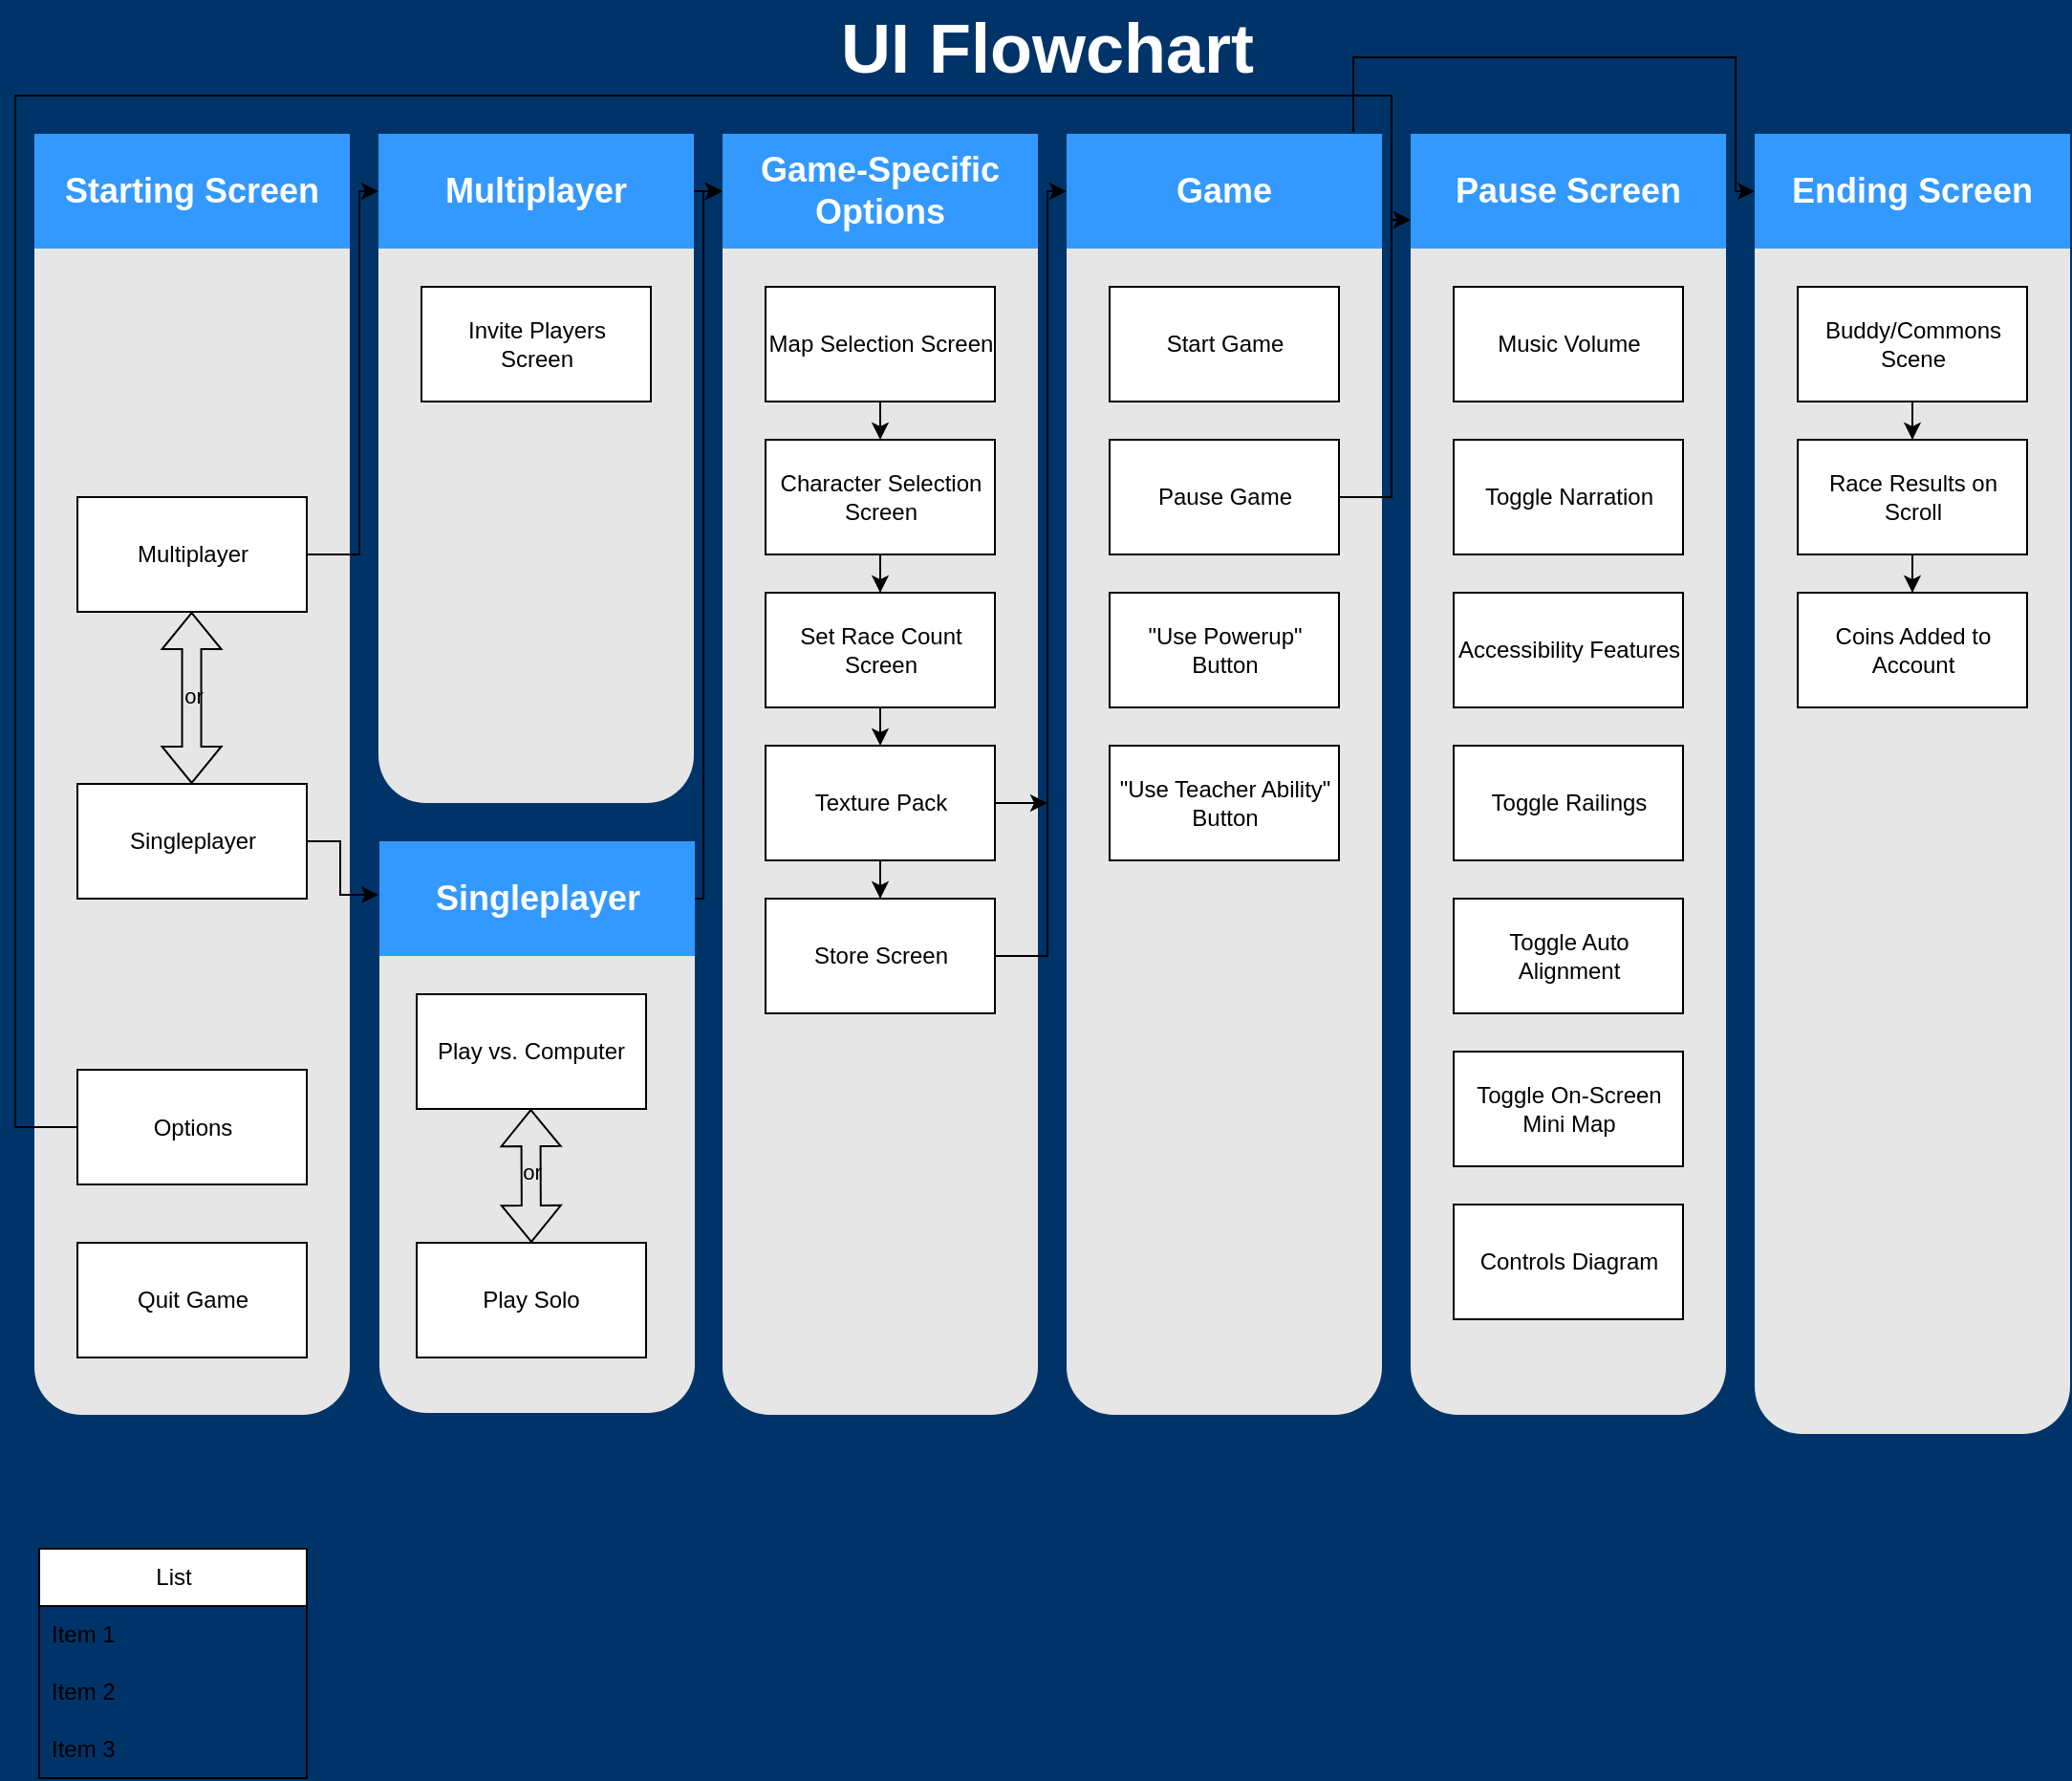 <mxfile version="26.2.15">
  <diagram id="6a731a19-8d31-9384-78a2-239565b7b9f0" name="Page-1">
    <mxGraphModel dx="1763" dy="1177" grid="1" gridSize="10" guides="1" tooltips="1" connect="1" arrows="1" fold="1" page="1" pageScale="1" pageWidth="1169" pageHeight="827" background="#003469" math="0" shadow="0">
      <root>
        <mxCell id="0" />
        <mxCell id="1" parent="0" />
        <mxCell id="2019" value="" style="rounded=1;whiteSpace=wrap;html=1;dashed=1;strokeColor=none;strokeWidth=2;fillColor=#E6E6E6;fontFamily=Verdana;fontSize=12;fontColor=#00BEF2" parent="1" vertex="1">
          <mxGeometry x="40" y="120" width="165" height="670" as="geometry" />
        </mxCell>
        <mxCell id="2020" value="" style="rounded=1;whiteSpace=wrap;html=1;dashed=1;strokeColor=none;strokeWidth=2;fillColor=#E6E6E6;fontFamily=Verdana;fontSize=12;fontColor=#00BEF2" parent="1" vertex="1">
          <mxGeometry x="220" y="120" width="165" height="350" as="geometry" />
        </mxCell>
        <mxCell id="2021" value="" style="rounded=1;whiteSpace=wrap;html=1;dashed=1;strokeColor=none;strokeWidth=2;fillColor=#E6E6E6;fontFamily=Verdana;fontSize=12;fontColor=#00BEF2" parent="1" vertex="1">
          <mxGeometry x="400" y="120" width="165" height="670" as="geometry" />
        </mxCell>
        <mxCell id="2022" value="" style="rounded=1;whiteSpace=wrap;html=1;dashed=1;strokeColor=none;strokeWidth=2;fillColor=#E6E6E6;fontFamily=Verdana;fontSize=12;fontColor=#00BEF2" parent="1" vertex="1">
          <mxGeometry x="580" y="120" width="165" height="670" as="geometry" />
        </mxCell>
        <mxCell id="2023" value="" style="rounded=1;whiteSpace=wrap;html=1;dashed=1;strokeColor=none;strokeWidth=2;fillColor=#E6E6E6;fontFamily=Verdana;fontSize=12;fontColor=#00BEF2" parent="1" vertex="1">
          <mxGeometry x="760" y="120" width="165" height="670" as="geometry" />
        </mxCell>
        <mxCell id="2024" value="" style="rounded=1;whiteSpace=wrap;html=1;dashed=1;strokeColor=none;strokeWidth=2;fillColor=#E6E6E6;fontFamily=Verdana;fontSize=12;fontColor=#00BEF2" parent="1" vertex="1">
          <mxGeometry x="940" y="130" width="165" height="670" as="geometry" />
        </mxCell>
        <mxCell id="2025" value="Starting Screen" style="whiteSpace=wrap;html=1;dashed=1;strokeColor=none;strokeWidth=2;fillColor=#3399FF;fontFamily=Helvetica;fontSize=18;fontColor=#FFFFFF;fontStyle=1" parent="1" vertex="1">
          <mxGeometry x="40" y="120" width="165" height="60" as="geometry" />
        </mxCell>
        <mxCell id="2TeZE-8osMq4zGrxvG5n-2120" style="edgeStyle=orthogonalEdgeStyle;rounded=0;orthogonalLoop=1;jettySize=auto;html=1;exitX=1;exitY=0.5;exitDx=0;exitDy=0;entryX=0;entryY=0.5;entryDx=0;entryDy=0;" edge="1" parent="1" source="2026" target="2027">
          <mxGeometry relative="1" as="geometry" />
        </mxCell>
        <mxCell id="2026" value="Multiplayer" style="whiteSpace=wrap;html=1;dashed=1;strokeColor=none;strokeWidth=2;fillColor=#3399FF;fontFamily=Helvetica;fontSize=18;fontColor=#FFFFFF;fontStyle=1" parent="1" vertex="1">
          <mxGeometry x="220" y="120" width="165" height="60" as="geometry" />
        </mxCell>
        <mxCell id="2027" value="Game-Specific Options" style="whiteSpace=wrap;html=1;dashed=1;strokeColor=none;strokeWidth=2;fillColor=#3399FF;fontFamily=Helvetica;fontSize=18;fontColor=#FFFFFF;fontStyle=1" parent="1" vertex="1">
          <mxGeometry x="400" y="120" width="165" height="60" as="geometry" />
        </mxCell>
        <mxCell id="2TeZE-8osMq4zGrxvG5n-2123" style="edgeStyle=orthogonalEdgeStyle;rounded=0;orthogonalLoop=1;jettySize=auto;html=1;entryX=0;entryY=0.5;entryDx=0;entryDy=0;" edge="1" parent="1" target="2030">
          <mxGeometry relative="1" as="geometry">
            <mxPoint x="730" y="119" as="sourcePoint" />
            <Array as="points">
              <mxPoint x="730" y="119" />
              <mxPoint x="730" y="80" />
              <mxPoint x="930" y="80" />
              <mxPoint x="930" y="150" />
            </Array>
          </mxGeometry>
        </mxCell>
        <mxCell id="2028" value="Game" style="whiteSpace=wrap;html=1;dashed=1;strokeColor=none;strokeWidth=2;fillColor=#3399FF;fontFamily=Helvetica;fontSize=18;fontColor=#FFFFFF;fontStyle=1" parent="1" vertex="1">
          <mxGeometry x="580" y="120" width="165" height="60" as="geometry" />
        </mxCell>
        <mxCell id="2029" value="Pause Screen" style="whiteSpace=wrap;html=1;dashed=1;strokeColor=none;strokeWidth=2;fillColor=#3399FF;fontFamily=Helvetica;fontSize=18;fontColor=#FFFFFF;fontStyle=1" parent="1" vertex="1">
          <mxGeometry x="760" y="120" width="165" height="60" as="geometry" />
        </mxCell>
        <mxCell id="2030" value="Ending Screen" style="whiteSpace=wrap;html=1;dashed=1;strokeColor=none;strokeWidth=2;fillColor=#3399FF;fontFamily=Helvetica;fontSize=18;fontColor=#FFFFFF;fontStyle=1" parent="1" vertex="1">
          <mxGeometry x="940" y="120" width="165" height="60" as="geometry" />
        </mxCell>
        <mxCell id="2047" value="UI Flowchart" style="text;html=1;strokeColor=none;fillColor=none;align=center;verticalAlign=middle;whiteSpace=wrap;overflow=hidden;dashed=1;fontSize=36;fontColor=#FFFFFF;fontFamily=Helvetica;fontStyle=1" parent="1" vertex="1">
          <mxGeometry x="40" y="50" width="1060" height="50" as="geometry" />
        </mxCell>
        <mxCell id="2TeZE-8osMq4zGrxvG5n-2096" value="" style="rounded=1;whiteSpace=wrap;html=1;dashed=1;strokeColor=none;strokeWidth=2;fillColor=#E6E6E6;fontFamily=Verdana;fontSize=12;fontColor=#00BEF2" vertex="1" parent="1">
          <mxGeometry x="220.5" y="490" width="165" height="299" as="geometry" />
        </mxCell>
        <mxCell id="2TeZE-8osMq4zGrxvG5n-2121" style="edgeStyle=orthogonalEdgeStyle;rounded=0;orthogonalLoop=1;jettySize=auto;html=1;exitX=1;exitY=0.5;exitDx=0;exitDy=0;entryX=0;entryY=0.5;entryDx=0;entryDy=0;" edge="1" parent="1" source="2TeZE-8osMq4zGrxvG5n-2097" target="2027">
          <mxGeometry relative="1" as="geometry">
            <Array as="points">
              <mxPoint x="390" y="520" />
              <mxPoint x="390" y="150" />
            </Array>
          </mxGeometry>
        </mxCell>
        <mxCell id="2TeZE-8osMq4zGrxvG5n-2097" value="Singleplayer" style="whiteSpace=wrap;html=1;dashed=1;strokeColor=none;strokeWidth=2;fillColor=#3399FF;fontFamily=Helvetica;fontSize=18;fontColor=#FFFFFF;fontStyle=1" vertex="1" parent="1">
          <mxGeometry x="220.5" y="490" width="165" height="60" as="geometry" />
        </mxCell>
        <mxCell id="2TeZE-8osMq4zGrxvG5n-2099" value="Map Selection Screen" style="rounded=0;whiteSpace=wrap;html=1;" vertex="1" parent="1">
          <mxGeometry x="422.5" y="200" width="120" height="60" as="geometry" />
        </mxCell>
        <mxCell id="2TeZE-8osMq4zGrxvG5n-2141" value="" style="edgeStyle=orthogonalEdgeStyle;rounded=0;orthogonalLoop=1;jettySize=auto;html=1;" edge="1" parent="1" source="2TeZE-8osMq4zGrxvG5n-2100" target="2TeZE-8osMq4zGrxvG5n-2119">
          <mxGeometry relative="1" as="geometry" />
        </mxCell>
        <mxCell id="2TeZE-8osMq4zGrxvG5n-2100" value="Character Selection&lt;div&gt;Screen&lt;/div&gt;" style="rounded=0;whiteSpace=wrap;html=1;" vertex="1" parent="1">
          <mxGeometry x="422.5" y="280" width="120" height="60" as="geometry" />
        </mxCell>
        <mxCell id="2TeZE-8osMq4zGrxvG5n-2140" value="" style="edgeStyle=orthogonalEdgeStyle;rounded=0;orthogonalLoop=1;jettySize=auto;html=1;" edge="1" parent="1" source="2TeZE-8osMq4zGrxvG5n-2101" target="2TeZE-8osMq4zGrxvG5n-2112">
          <mxGeometry relative="1" as="geometry" />
        </mxCell>
        <mxCell id="2TeZE-8osMq4zGrxvG5n-2143" style="edgeStyle=orthogonalEdgeStyle;rounded=0;orthogonalLoop=1;jettySize=auto;html=1;exitX=1;exitY=0.5;exitDx=0;exitDy=0;" edge="1" parent="1" source="2TeZE-8osMq4zGrxvG5n-2101">
          <mxGeometry relative="1" as="geometry">
            <mxPoint x="570" y="469.826" as="targetPoint" />
          </mxGeometry>
        </mxCell>
        <mxCell id="2TeZE-8osMq4zGrxvG5n-2101" value="Texture Pack" style="rounded=0;whiteSpace=wrap;html=1;" vertex="1" parent="1">
          <mxGeometry x="422.5" y="440" width="120" height="60" as="geometry" />
        </mxCell>
        <mxCell id="2TeZE-8osMq4zGrxvG5n-2102" value="Music Volume" style="rounded=0;whiteSpace=wrap;html=1;" vertex="1" parent="1">
          <mxGeometry x="782.5" y="200" width="120" height="60" as="geometry" />
        </mxCell>
        <mxCell id="2TeZE-8osMq4zGrxvG5n-2103" value="Toggle Narration" style="rounded=0;whiteSpace=wrap;html=1;" vertex="1" parent="1">
          <mxGeometry x="782.5" y="280" width="120" height="60" as="geometry" />
        </mxCell>
        <mxCell id="2TeZE-8osMq4zGrxvG5n-2104" value="Invite Players&lt;div&gt;Screen&lt;/div&gt;" style="rounded=0;whiteSpace=wrap;html=1;" vertex="1" parent="1">
          <mxGeometry x="242.5" y="200" width="120" height="60" as="geometry" />
        </mxCell>
        <mxCell id="2TeZE-8osMq4zGrxvG5n-2108" style="edgeStyle=orthogonalEdgeStyle;rounded=0;orthogonalLoop=1;jettySize=auto;html=1;exitX=1;exitY=0.5;exitDx=0;exitDy=0;entryX=0;entryY=0.5;entryDx=0;entryDy=0;" edge="1" parent="1" source="2TeZE-8osMq4zGrxvG5n-2105" target="2026">
          <mxGeometry relative="1" as="geometry">
            <Array as="points">
              <mxPoint x="210" y="340" />
              <mxPoint x="210" y="150" />
            </Array>
          </mxGeometry>
        </mxCell>
        <mxCell id="2TeZE-8osMq4zGrxvG5n-2105" value="Multiplayer" style="rounded=0;whiteSpace=wrap;html=1;" vertex="1" parent="1">
          <mxGeometry x="62.5" y="310" width="120" height="60" as="geometry" />
        </mxCell>
        <mxCell id="2TeZE-8osMq4zGrxvG5n-2107" style="edgeStyle=orthogonalEdgeStyle;rounded=0;orthogonalLoop=1;jettySize=auto;html=1;exitX=1;exitY=0.5;exitDx=0;exitDy=0;" edge="1" parent="1" source="2TeZE-8osMq4zGrxvG5n-2106">
          <mxGeometry relative="1" as="geometry">
            <mxPoint x="220" y="518" as="targetPoint" />
            <Array as="points">
              <mxPoint x="200" y="490" />
              <mxPoint x="200" y="518" />
              <mxPoint x="220" y="518" />
            </Array>
          </mxGeometry>
        </mxCell>
        <mxCell id="2TeZE-8osMq4zGrxvG5n-2106" value="Singleplayer" style="rounded=0;whiteSpace=wrap;html=1;" vertex="1" parent="1">
          <mxGeometry x="62.5" y="460" width="120" height="60" as="geometry" />
        </mxCell>
        <mxCell id="2TeZE-8osMq4zGrxvG5n-2111" style="edgeStyle=orthogonalEdgeStyle;rounded=0;orthogonalLoop=1;jettySize=auto;html=1;exitX=1;exitY=0.5;exitDx=0;exitDy=0;entryX=0;entryY=0.75;entryDx=0;entryDy=0;" edge="1" parent="1" source="2TeZE-8osMq4zGrxvG5n-2109" target="2029">
          <mxGeometry relative="1" as="geometry">
            <mxPoint x="760" y="170" as="targetPoint" />
            <Array as="points">
              <mxPoint x="30" y="640" />
              <mxPoint x="30" y="100" />
              <mxPoint x="750" y="100" />
              <mxPoint x="750" y="165" />
            </Array>
          </mxGeometry>
        </mxCell>
        <mxCell id="2TeZE-8osMq4zGrxvG5n-2109" value="Options" style="rounded=0;whiteSpace=wrap;html=1;" vertex="1" parent="1">
          <mxGeometry x="62.5" y="609.5" width="120" height="60" as="geometry" />
        </mxCell>
        <mxCell id="2TeZE-8osMq4zGrxvG5n-2110" value="Quit Game" style="rounded=0;whiteSpace=wrap;html=1;" vertex="1" parent="1">
          <mxGeometry x="62.5" y="700" width="120" height="60" as="geometry" />
        </mxCell>
        <mxCell id="2TeZE-8osMq4zGrxvG5n-2142" style="edgeStyle=orthogonalEdgeStyle;rounded=0;orthogonalLoop=1;jettySize=auto;html=1;exitX=1;exitY=0.5;exitDx=0;exitDy=0;entryX=0;entryY=0.5;entryDx=0;entryDy=0;" edge="1" parent="1" source="2TeZE-8osMq4zGrxvG5n-2112" target="2028">
          <mxGeometry relative="1" as="geometry">
            <Array as="points">
              <mxPoint x="570" y="550" />
              <mxPoint x="570" y="150" />
            </Array>
          </mxGeometry>
        </mxCell>
        <mxCell id="2TeZE-8osMq4zGrxvG5n-2112" value="Store Screen" style="rounded=0;whiteSpace=wrap;html=1;" vertex="1" parent="1">
          <mxGeometry x="422.5" y="520" width="120" height="60" as="geometry" />
        </mxCell>
        <mxCell id="2TeZE-8osMq4zGrxvG5n-2113" value="Start Game" style="rounded=0;whiteSpace=wrap;html=1;" vertex="1" parent="1">
          <mxGeometry x="602.5" y="200" width="120" height="60" as="geometry" />
        </mxCell>
        <mxCell id="2TeZE-8osMq4zGrxvG5n-2118" style="edgeStyle=orthogonalEdgeStyle;rounded=0;orthogonalLoop=1;jettySize=auto;html=1;exitX=1;exitY=0.5;exitDx=0;exitDy=0;entryX=0;entryY=0.75;entryDx=0;entryDy=0;" edge="1" parent="1" source="2TeZE-8osMq4zGrxvG5n-2114" target="2029">
          <mxGeometry relative="1" as="geometry">
            <mxPoint x="760" y="150" as="targetPoint" />
            <Array as="points">
              <mxPoint x="750" y="310" />
              <mxPoint x="750" y="165" />
            </Array>
          </mxGeometry>
        </mxCell>
        <mxCell id="2TeZE-8osMq4zGrxvG5n-2114" value="Pause Game" style="rounded=0;whiteSpace=wrap;html=1;" vertex="1" parent="1">
          <mxGeometry x="602.5" y="280" width="120" height="60" as="geometry" />
        </mxCell>
        <mxCell id="2TeZE-8osMq4zGrxvG5n-2115" value="&quot;Use Powerup&quot; Button" style="rounded=0;whiteSpace=wrap;html=1;" vertex="1" parent="1">
          <mxGeometry x="602.5" y="360" width="120" height="60" as="geometry" />
        </mxCell>
        <mxCell id="2TeZE-8osMq4zGrxvG5n-2116" value="Accessibility Features" style="rounded=0;whiteSpace=wrap;html=1;" vertex="1" parent="1">
          <mxGeometry x="782.5" y="360" width="120" height="60" as="geometry" />
        </mxCell>
        <mxCell id="2TeZE-8osMq4zGrxvG5n-2117" value="&quot;Use Teacher Ability&quot; Button" style="rounded=0;whiteSpace=wrap;html=1;" vertex="1" parent="1">
          <mxGeometry x="602.5" y="440" width="120" height="60" as="geometry" />
        </mxCell>
        <mxCell id="2TeZE-8osMq4zGrxvG5n-2139" style="edgeStyle=orthogonalEdgeStyle;rounded=0;orthogonalLoop=1;jettySize=auto;html=1;exitX=0.5;exitY=1;exitDx=0;exitDy=0;entryX=0.5;entryY=0;entryDx=0;entryDy=0;" edge="1" parent="1" source="2TeZE-8osMq4zGrxvG5n-2119" target="2TeZE-8osMq4zGrxvG5n-2101">
          <mxGeometry relative="1" as="geometry" />
        </mxCell>
        <mxCell id="2TeZE-8osMq4zGrxvG5n-2119" value="Set Race Count Screen" style="rounded=0;whiteSpace=wrap;html=1;" vertex="1" parent="1">
          <mxGeometry x="422.5" y="360" width="120" height="60" as="geometry" />
        </mxCell>
        <mxCell id="2TeZE-8osMq4zGrxvG5n-2126" value="Toggle Railings" style="rounded=0;whiteSpace=wrap;html=1;" vertex="1" parent="1">
          <mxGeometry x="782.5" y="440" width="120" height="60" as="geometry" />
        </mxCell>
        <mxCell id="2TeZE-8osMq4zGrxvG5n-2127" value="Toggle Auto Alignment" style="rounded=0;whiteSpace=wrap;html=1;" vertex="1" parent="1">
          <mxGeometry x="782.5" y="520" width="120" height="60" as="geometry" />
        </mxCell>
        <mxCell id="2TeZE-8osMq4zGrxvG5n-2129" value="Toggle On-Screen Mini Map" style="rounded=0;whiteSpace=wrap;html=1;" vertex="1" parent="1">
          <mxGeometry x="782.5" y="600" width="120" height="60" as="geometry" />
        </mxCell>
        <mxCell id="2TeZE-8osMq4zGrxvG5n-2130" value="Controls Diagram" style="rounded=0;whiteSpace=wrap;html=1;" vertex="1" parent="1">
          <mxGeometry x="782.5" y="680" width="120" height="60" as="geometry" />
        </mxCell>
        <mxCell id="2TeZE-8osMq4zGrxvG5n-2131" value="Play vs. Computer" style="rounded=0;whiteSpace=wrap;html=1;" vertex="1" parent="1">
          <mxGeometry x="240" y="570" width="120" height="60" as="geometry" />
        </mxCell>
        <mxCell id="2TeZE-8osMq4zGrxvG5n-2132" value="Play Solo" style="rounded=0;whiteSpace=wrap;html=1;" vertex="1" parent="1">
          <mxGeometry x="240" y="700" width="120" height="60" as="geometry" />
        </mxCell>
        <mxCell id="2TeZE-8osMq4zGrxvG5n-2133" value="" style="shape=flexArrow;endArrow=classic;startArrow=classic;html=1;rounded=0;entryX=0.5;entryY=1;entryDx=0;entryDy=0;exitX=0.5;exitY=0;exitDx=0;exitDy=0;" edge="1" parent="1">
          <mxGeometry width="100" height="100" relative="1" as="geometry">
            <mxPoint x="122.27" y="460" as="sourcePoint" />
            <mxPoint x="122.27" y="370" as="targetPoint" />
            <Array as="points" />
          </mxGeometry>
        </mxCell>
        <mxCell id="2TeZE-8osMq4zGrxvG5n-2134" value="or" style="edgeLabel;html=1;align=center;verticalAlign=middle;resizable=0;points=[];labelBackgroundColor=none;" vertex="1" connectable="0" parent="2TeZE-8osMq4zGrxvG5n-2133">
          <mxGeometry x="-0.058" y="-1" relative="1" as="geometry">
            <mxPoint x="-1" y="-4" as="offset" />
          </mxGeometry>
        </mxCell>
        <mxCell id="2TeZE-8osMq4zGrxvG5n-2135" value="" style="shape=flexArrow;endArrow=classic;startArrow=classic;html=1;rounded=0;entryX=0.5;entryY=1;entryDx=0;entryDy=0;exitX=0.5;exitY=0;exitDx=0;exitDy=0;" edge="1" parent="1" source="2TeZE-8osMq4zGrxvG5n-2132">
          <mxGeometry width="100" height="100" relative="1" as="geometry">
            <mxPoint x="300" y="660" as="sourcePoint" />
            <mxPoint x="299.7" y="630" as="targetPoint" />
            <Array as="points" />
          </mxGeometry>
        </mxCell>
        <mxCell id="2TeZE-8osMq4zGrxvG5n-2136" value="or" style="edgeLabel;html=1;align=center;verticalAlign=middle;resizable=0;points=[];labelBackgroundColor=none;" vertex="1" connectable="0" parent="2TeZE-8osMq4zGrxvG5n-2135">
          <mxGeometry x="-0.058" y="-1" relative="1" as="geometry">
            <mxPoint x="-1" y="-4" as="offset" />
          </mxGeometry>
        </mxCell>
        <mxCell id="2TeZE-8osMq4zGrxvG5n-2137" value="" style="endArrow=classic;html=1;rounded=0;exitX=0.5;exitY=1;exitDx=0;exitDy=0;" edge="1" parent="1" source="2TeZE-8osMq4zGrxvG5n-2099" target="2TeZE-8osMq4zGrxvG5n-2100">
          <mxGeometry width="50" height="50" relative="1" as="geometry">
            <mxPoint x="390" y="460" as="sourcePoint" />
            <mxPoint x="440" y="410" as="targetPoint" />
          </mxGeometry>
        </mxCell>
        <mxCell id="2TeZE-8osMq4zGrxvG5n-2154" value="" style="edgeStyle=orthogonalEdgeStyle;rounded=0;orthogonalLoop=1;jettySize=auto;html=1;" edge="1" parent="1" source="2TeZE-8osMq4zGrxvG5n-2145" target="2TeZE-8osMq4zGrxvG5n-2153">
          <mxGeometry relative="1" as="geometry" />
        </mxCell>
        <mxCell id="2TeZE-8osMq4zGrxvG5n-2145" value="Buddy/Commons Scene" style="rounded=0;whiteSpace=wrap;html=1;" vertex="1" parent="1">
          <mxGeometry x="962.5" y="200" width="120" height="60" as="geometry" />
        </mxCell>
        <mxCell id="2TeZE-8osMq4zGrxvG5n-2147" value="Coins Added to Account" style="rounded=0;whiteSpace=wrap;html=1;" vertex="1" parent="1">
          <mxGeometry x="962.5" y="360" width="120" height="60" as="geometry" />
        </mxCell>
        <mxCell id="2TeZE-8osMq4zGrxvG5n-2155" value="" style="edgeStyle=orthogonalEdgeStyle;rounded=0;orthogonalLoop=1;jettySize=auto;html=1;" edge="1" parent="1" source="2TeZE-8osMq4zGrxvG5n-2153" target="2TeZE-8osMq4zGrxvG5n-2147">
          <mxGeometry relative="1" as="geometry" />
        </mxCell>
        <mxCell id="2TeZE-8osMq4zGrxvG5n-2153" value="Race Results on Scroll" style="rounded=0;whiteSpace=wrap;html=1;" vertex="1" parent="1">
          <mxGeometry x="962.5" y="280" width="120" height="60" as="geometry" />
        </mxCell>
        <mxCell id="2TeZE-8osMq4zGrxvG5n-2156" value="List" style="swimlane;fontStyle=0;childLayout=stackLayout;horizontal=1;startSize=30;horizontalStack=0;resizeParent=1;resizeParentMax=0;resizeLast=0;collapsible=1;marginBottom=0;whiteSpace=wrap;html=1;" vertex="1" parent="1">
          <mxGeometry x="42.5" y="860" width="140" height="120" as="geometry" />
        </mxCell>
        <mxCell id="2TeZE-8osMq4zGrxvG5n-2157" value="Item 1" style="text;strokeColor=none;fillColor=none;align=left;verticalAlign=middle;spacingLeft=4;spacingRight=4;overflow=hidden;points=[[0,0.5],[1,0.5]];portConstraint=eastwest;rotatable=0;whiteSpace=wrap;html=1;" vertex="1" parent="2TeZE-8osMq4zGrxvG5n-2156">
          <mxGeometry y="30" width="140" height="30" as="geometry" />
        </mxCell>
        <mxCell id="2TeZE-8osMq4zGrxvG5n-2158" value="Item 2" style="text;strokeColor=none;fillColor=none;align=left;verticalAlign=middle;spacingLeft=4;spacingRight=4;overflow=hidden;points=[[0,0.5],[1,0.5]];portConstraint=eastwest;rotatable=0;whiteSpace=wrap;html=1;" vertex="1" parent="2TeZE-8osMq4zGrxvG5n-2156">
          <mxGeometry y="60" width="140" height="30" as="geometry" />
        </mxCell>
        <mxCell id="2TeZE-8osMq4zGrxvG5n-2159" value="Item 3" style="text;strokeColor=none;fillColor=none;align=left;verticalAlign=middle;spacingLeft=4;spacingRight=4;overflow=hidden;points=[[0,0.5],[1,0.5]];portConstraint=eastwest;rotatable=0;whiteSpace=wrap;html=1;" vertex="1" parent="2TeZE-8osMq4zGrxvG5n-2156">
          <mxGeometry y="90" width="140" height="30" as="geometry" />
        </mxCell>
      </root>
    </mxGraphModel>
  </diagram>
</mxfile>
